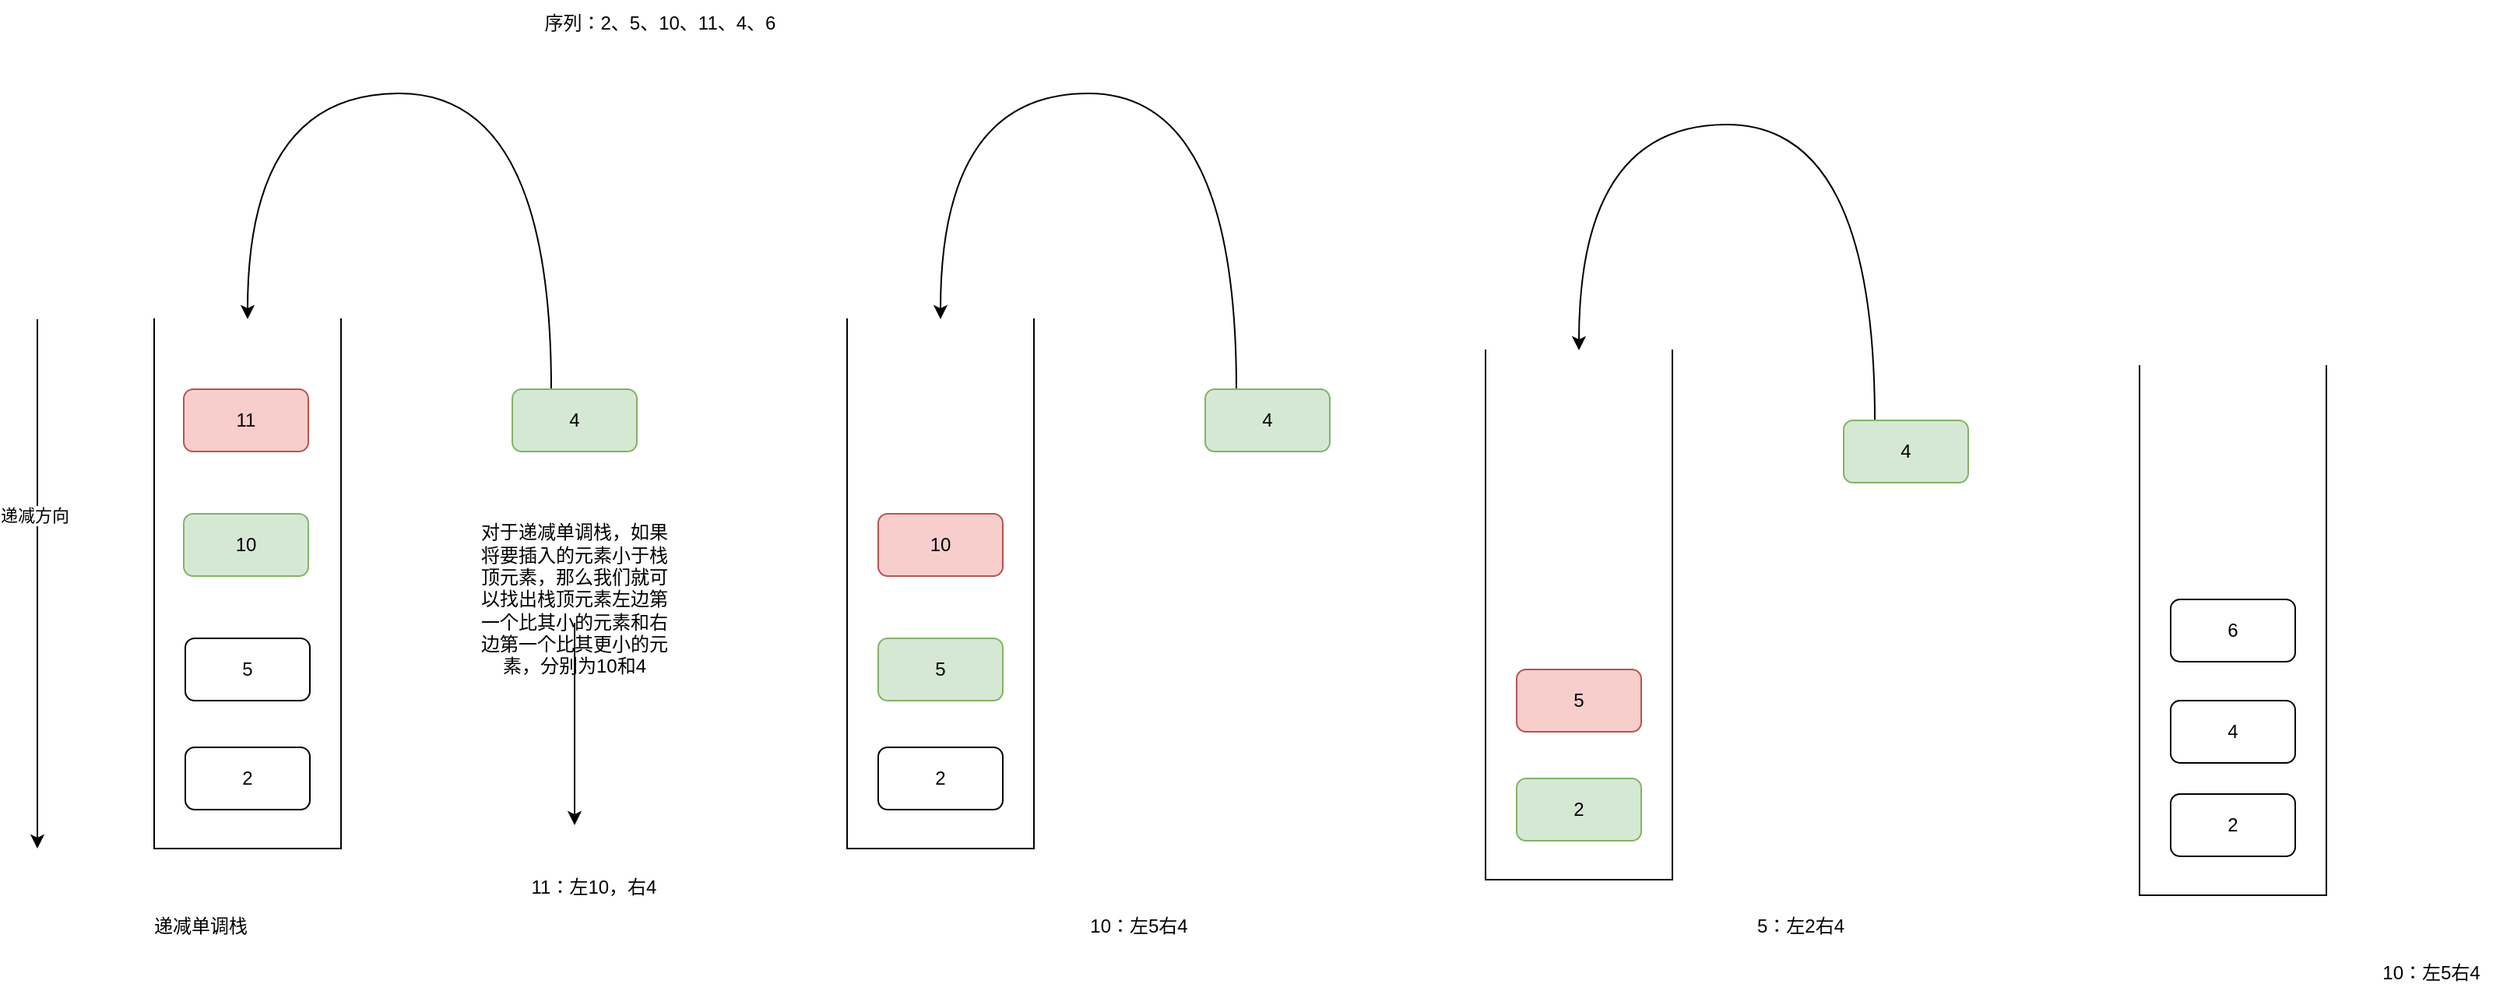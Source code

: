 <mxfile version="24.2.3" type="github">
  <diagram name="第 1 页" id="ewnleLoZy3X5R_nvyh3p">
    <mxGraphModel dx="1213" dy="665" grid="1" gridSize="10" guides="1" tooltips="1" connect="1" arrows="1" fold="1" page="1" pageScale="1" pageWidth="827" pageHeight="1169" math="0" shadow="0">
      <root>
        <mxCell id="0" />
        <mxCell id="1" parent="0" />
        <mxCell id="bXwB3TmRqBgJZ9fveNT7-1" value="" style="html=1;dashed=0;whiteSpace=wrap;shape=partialRectangle;right=0;direction=west;rotation=90;" vertex="1" parent="1">
          <mxGeometry x="205" y="345" width="340" height="120" as="geometry" />
        </mxCell>
        <mxCell id="bXwB3TmRqBgJZ9fveNT7-2" value="" style="endArrow=classic;html=1;rounded=0;" edge="1" parent="1">
          <mxGeometry width="50" height="50" relative="1" as="geometry">
            <mxPoint x="240" y="235" as="sourcePoint" />
            <mxPoint x="240" y="575" as="targetPoint" />
          </mxGeometry>
        </mxCell>
        <mxCell id="bXwB3TmRqBgJZ9fveNT7-4" value="递减方向" style="edgeLabel;html=1;align=center;verticalAlign=middle;resizable=0;points=[];" vertex="1" connectable="0" parent="bXwB3TmRqBgJZ9fveNT7-2">
          <mxGeometry x="-0.263" y="-2" relative="1" as="geometry">
            <mxPoint as="offset" />
          </mxGeometry>
        </mxCell>
        <mxCell id="bXwB3TmRqBgJZ9fveNT7-3" value="递减单调栈" style="text;html=1;align=center;verticalAlign=middle;whiteSpace=wrap;rounded=0;" vertex="1" parent="1">
          <mxGeometry x="280" y="610" width="130" height="30" as="geometry" />
        </mxCell>
        <mxCell id="bXwB3TmRqBgJZ9fveNT7-5" value="2" style="rounded=1;whiteSpace=wrap;html=1;" vertex="1" parent="1">
          <mxGeometry x="335" y="510" width="80" height="40" as="geometry" />
        </mxCell>
        <mxCell id="bXwB3TmRqBgJZ9fveNT7-6" value="5" style="rounded=1;whiteSpace=wrap;html=1;" vertex="1" parent="1">
          <mxGeometry x="335" y="440" width="80" height="40" as="geometry" />
        </mxCell>
        <mxCell id="bXwB3TmRqBgJZ9fveNT7-7" value="10" style="rounded=1;whiteSpace=wrap;html=1;fillColor=#d5e8d4;strokeColor=#82b366;" vertex="1" parent="1">
          <mxGeometry x="334" y="360" width="80" height="40" as="geometry" />
        </mxCell>
        <mxCell id="bXwB3TmRqBgJZ9fveNT7-9" value="11" style="rounded=1;whiteSpace=wrap;html=1;fillColor=#f8cecc;strokeColor=#b85450;" vertex="1" parent="1">
          <mxGeometry x="334" y="280" width="80" height="40" as="geometry" />
        </mxCell>
        <mxCell id="bXwB3TmRqBgJZ9fveNT7-12" style="edgeStyle=orthogonalEdgeStyle;rounded=0;orthogonalLoop=1;jettySize=auto;html=1;entryX=1;entryY=0.5;entryDx=0;entryDy=0;curved=1;" edge="1" parent="1" source="bXwB3TmRqBgJZ9fveNT7-10" target="bXwB3TmRqBgJZ9fveNT7-1">
          <mxGeometry relative="1" as="geometry">
            <Array as="points">
              <mxPoint x="570" y="90" />
              <mxPoint x="375" y="90" />
            </Array>
          </mxGeometry>
        </mxCell>
        <mxCell id="bXwB3TmRqBgJZ9fveNT7-10" value="4" style="rounded=1;whiteSpace=wrap;html=1;fillColor=#d5e8d4;strokeColor=#82b366;" vertex="1" parent="1">
          <mxGeometry x="545" y="280" width="80" height="40" as="geometry" />
        </mxCell>
        <mxCell id="bXwB3TmRqBgJZ9fveNT7-13" value="对于递减单调栈，如果将要插入的元素小于栈顶元素，那么我们就可以找出栈顶元素左边第一个比其小的元素和右边第一个比其更小的元素，分别为10和4" style="text;html=1;align=center;verticalAlign=middle;whiteSpace=wrap;rounded=0;" vertex="1" parent="1">
          <mxGeometry x="520" y="400" width="130" height="30" as="geometry" />
        </mxCell>
        <mxCell id="bXwB3TmRqBgJZ9fveNT7-14" value="序列：2、5、10、11、4、6" style="text;html=1;align=center;verticalAlign=middle;whiteSpace=wrap;rounded=0;" vertex="1" parent="1">
          <mxGeometry x="545" y="30" width="190" height="30" as="geometry" />
        </mxCell>
        <mxCell id="bXwB3TmRqBgJZ9fveNT7-17" value="" style="endArrow=classic;html=1;rounded=0;" edge="1" parent="1" source="bXwB3TmRqBgJZ9fveNT7-13">
          <mxGeometry width="50" height="50" relative="1" as="geometry">
            <mxPoint x="630" y="570" as="sourcePoint" />
            <mxPoint x="585" y="560" as="targetPoint" />
          </mxGeometry>
        </mxCell>
        <mxCell id="bXwB3TmRqBgJZ9fveNT7-18" value="11：左10，右4" style="text;html=1;align=center;verticalAlign=middle;whiteSpace=wrap;rounded=0;" vertex="1" parent="1">
          <mxGeometry x="555" y="585" width="85" height="30" as="geometry" />
        </mxCell>
        <mxCell id="bXwB3TmRqBgJZ9fveNT7-20" value="" style="html=1;dashed=0;whiteSpace=wrap;shape=partialRectangle;right=0;direction=west;rotation=90;" vertex="1" parent="1">
          <mxGeometry x="650" y="345" width="340" height="120" as="geometry" />
        </mxCell>
        <mxCell id="bXwB3TmRqBgJZ9fveNT7-21" value="2" style="rounded=1;whiteSpace=wrap;html=1;" vertex="1" parent="1">
          <mxGeometry x="780" y="510" width="80" height="40" as="geometry" />
        </mxCell>
        <mxCell id="bXwB3TmRqBgJZ9fveNT7-22" value="5" style="rounded=1;whiteSpace=wrap;html=1;fillColor=#d5e8d4;strokeColor=#82b366;" vertex="1" parent="1">
          <mxGeometry x="780" y="440" width="80" height="40" as="geometry" />
        </mxCell>
        <mxCell id="bXwB3TmRqBgJZ9fveNT7-23" value="10" style="rounded=1;whiteSpace=wrap;html=1;fillColor=#f8cecc;strokeColor=#b85450;" vertex="1" parent="1">
          <mxGeometry x="780" y="360" width="80" height="40" as="geometry" />
        </mxCell>
        <mxCell id="bXwB3TmRqBgJZ9fveNT7-25" style="edgeStyle=orthogonalEdgeStyle;rounded=0;orthogonalLoop=1;jettySize=auto;html=1;entryX=1;entryY=0.5;entryDx=0;entryDy=0;curved=1;" edge="1" parent="1" source="bXwB3TmRqBgJZ9fveNT7-24" target="bXwB3TmRqBgJZ9fveNT7-20">
          <mxGeometry relative="1" as="geometry">
            <Array as="points">
              <mxPoint x="1010" y="90" />
              <mxPoint x="820" y="90" />
            </Array>
          </mxGeometry>
        </mxCell>
        <mxCell id="bXwB3TmRqBgJZ9fveNT7-24" value="4" style="rounded=1;whiteSpace=wrap;html=1;fillColor=#d5e8d4;strokeColor=#82b366;" vertex="1" parent="1">
          <mxGeometry x="990" y="280" width="80" height="40" as="geometry" />
        </mxCell>
        <mxCell id="bXwB3TmRqBgJZ9fveNT7-26" value="10：左5右4" style="text;html=1;align=center;verticalAlign=middle;whiteSpace=wrap;rounded=0;" vertex="1" parent="1">
          <mxGeometry x="905" y="610" width="85" height="30" as="geometry" />
        </mxCell>
        <mxCell id="bXwB3TmRqBgJZ9fveNT7-28" value="" style="html=1;dashed=0;whiteSpace=wrap;shape=partialRectangle;right=0;direction=west;rotation=90;" vertex="1" parent="1">
          <mxGeometry x="1060" y="365" width="340" height="120" as="geometry" />
        </mxCell>
        <mxCell id="bXwB3TmRqBgJZ9fveNT7-29" value="2" style="rounded=1;whiteSpace=wrap;html=1;fillColor=#d5e8d4;strokeColor=#82b366;" vertex="1" parent="1">
          <mxGeometry x="1190" y="530" width="80" height="40" as="geometry" />
        </mxCell>
        <mxCell id="bXwB3TmRqBgJZ9fveNT7-30" value="5" style="rounded=1;whiteSpace=wrap;html=1;fillColor=#f8cecc;strokeColor=#b85450;" vertex="1" parent="1">
          <mxGeometry x="1190" y="460" width="80" height="40" as="geometry" />
        </mxCell>
        <mxCell id="bXwB3TmRqBgJZ9fveNT7-32" style="edgeStyle=orthogonalEdgeStyle;rounded=0;orthogonalLoop=1;jettySize=auto;html=1;entryX=1;entryY=0.5;entryDx=0;entryDy=0;curved=1;" edge="1" parent="1" source="bXwB3TmRqBgJZ9fveNT7-33" target="bXwB3TmRqBgJZ9fveNT7-28">
          <mxGeometry relative="1" as="geometry">
            <Array as="points">
              <mxPoint x="1420" y="110" />
              <mxPoint x="1230" y="110" />
            </Array>
          </mxGeometry>
        </mxCell>
        <mxCell id="bXwB3TmRqBgJZ9fveNT7-33" value="4" style="rounded=1;whiteSpace=wrap;html=1;fillColor=#d5e8d4;strokeColor=#82b366;" vertex="1" parent="1">
          <mxGeometry x="1400" y="300" width="80" height="40" as="geometry" />
        </mxCell>
        <mxCell id="bXwB3TmRqBgJZ9fveNT7-34" value="5：左2右4" style="text;html=1;align=center;verticalAlign=middle;whiteSpace=wrap;rounded=0;" vertex="1" parent="1">
          <mxGeometry x="1330" y="610" width="85" height="30" as="geometry" />
        </mxCell>
        <mxCell id="bXwB3TmRqBgJZ9fveNT7-35" value="" style="html=1;dashed=0;whiteSpace=wrap;shape=partialRectangle;right=0;direction=west;rotation=90;" vertex="1" parent="1">
          <mxGeometry x="1480" y="375" width="340" height="120" as="geometry" />
        </mxCell>
        <mxCell id="bXwB3TmRqBgJZ9fveNT7-36" value="2" style="rounded=1;whiteSpace=wrap;html=1;" vertex="1" parent="1">
          <mxGeometry x="1610" y="540" width="80" height="40" as="geometry" />
        </mxCell>
        <mxCell id="bXwB3TmRqBgJZ9fveNT7-40" value="4" style="rounded=1;whiteSpace=wrap;html=1;" vertex="1" parent="1">
          <mxGeometry x="1610" y="480" width="80" height="40" as="geometry" />
        </mxCell>
        <mxCell id="bXwB3TmRqBgJZ9fveNT7-41" value="10：左5右4" style="text;html=1;align=center;verticalAlign=middle;whiteSpace=wrap;rounded=0;" vertex="1" parent="1">
          <mxGeometry x="1735" y="640" width="85" height="30" as="geometry" />
        </mxCell>
        <mxCell id="bXwB3TmRqBgJZ9fveNT7-42" value="6" style="rounded=1;whiteSpace=wrap;html=1;" vertex="1" parent="1">
          <mxGeometry x="1610" y="415" width="80" height="40" as="geometry" />
        </mxCell>
      </root>
    </mxGraphModel>
  </diagram>
</mxfile>
